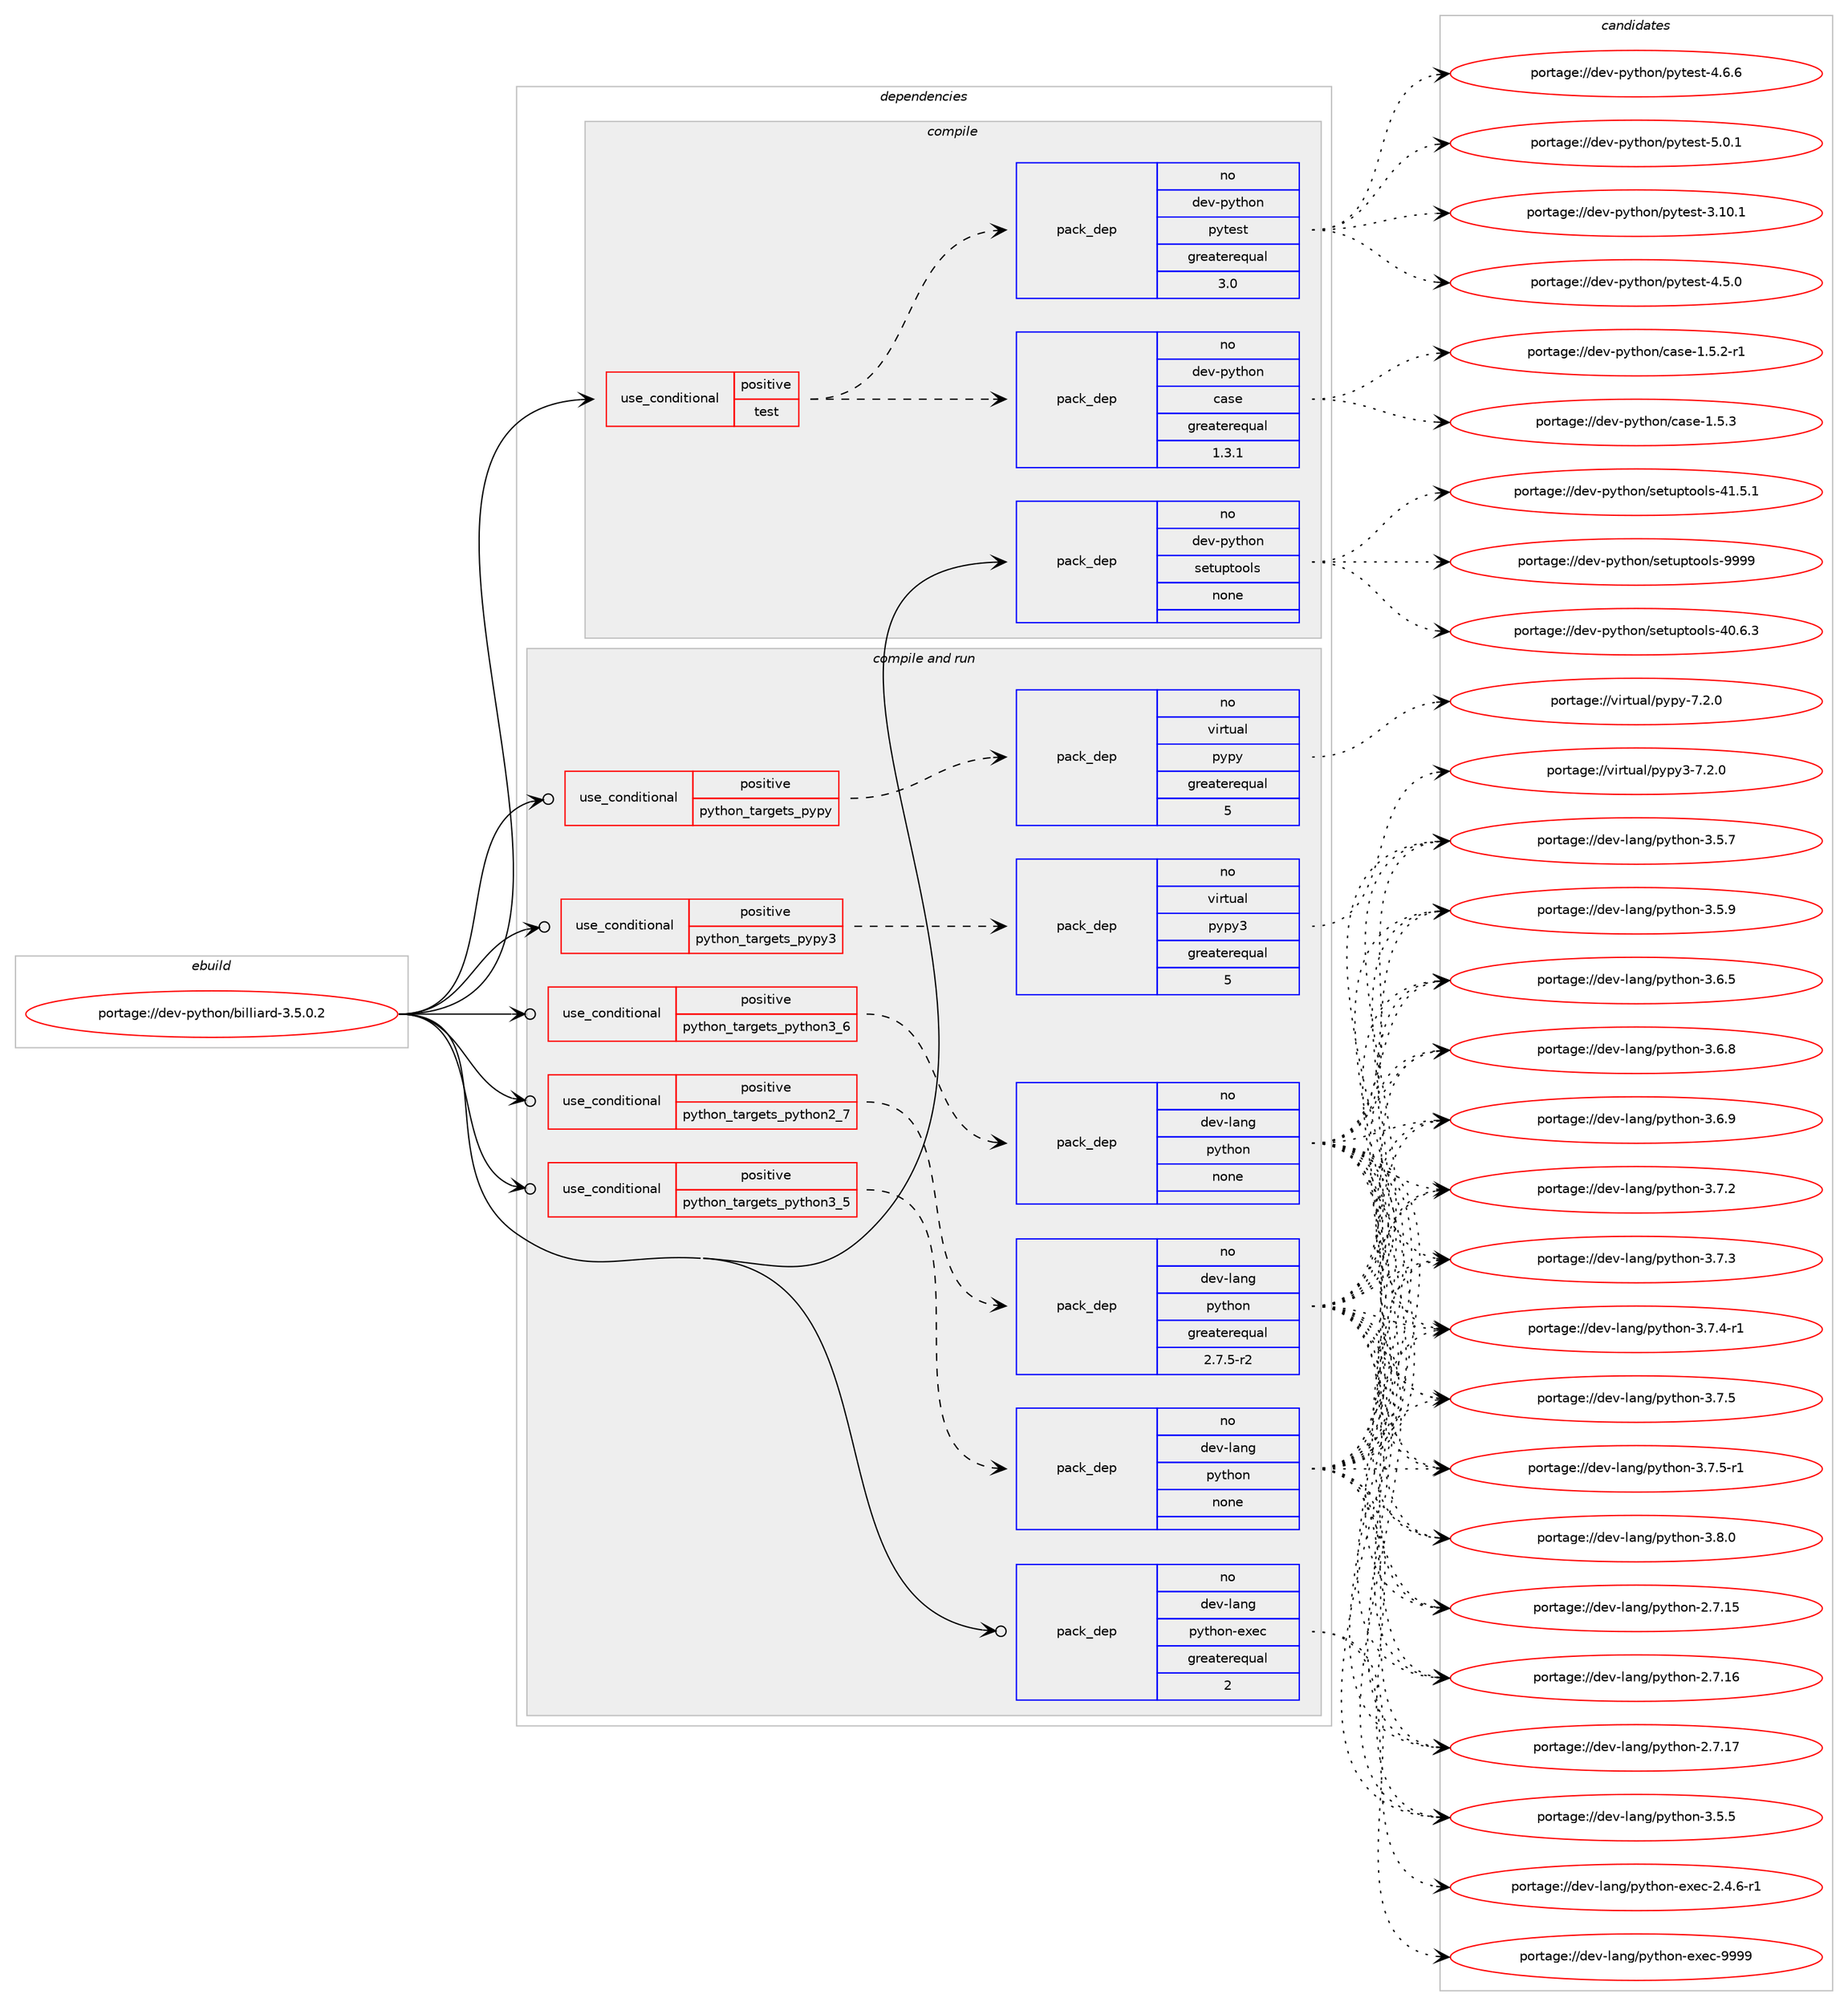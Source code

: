 digraph prolog {

# *************
# Graph options
# *************

newrank=true;
concentrate=true;
compound=true;
graph [rankdir=LR,fontname=Helvetica,fontsize=10,ranksep=1.5];#, ranksep=2.5, nodesep=0.2];
edge  [arrowhead=vee];
node  [fontname=Helvetica,fontsize=10];

# **********
# The ebuild
# **********

subgraph cluster_leftcol {
color=gray;
rank=same;
label=<<i>ebuild</i>>;
id [label="portage://dev-python/billiard-3.5.0.2", color=red, width=4, href="../dev-python/billiard-3.5.0.2.svg"];
}

# ****************
# The dependencies
# ****************

subgraph cluster_midcol {
color=gray;
label=<<i>dependencies</i>>;
subgraph cluster_compile {
fillcolor="#eeeeee";
style=filled;
label=<<i>compile</i>>;
subgraph cond26199 {
dependency131755 [label=<<TABLE BORDER="0" CELLBORDER="1" CELLSPACING="0" CELLPADDING="4"><TR><TD ROWSPAN="3" CELLPADDING="10">use_conditional</TD></TR><TR><TD>positive</TD></TR><TR><TD>test</TD></TR></TABLE>>, shape=none, color=red];
subgraph pack102248 {
dependency131756 [label=<<TABLE BORDER="0" CELLBORDER="1" CELLSPACING="0" CELLPADDING="4" WIDTH="220"><TR><TD ROWSPAN="6" CELLPADDING="30">pack_dep</TD></TR><TR><TD WIDTH="110">no</TD></TR><TR><TD>dev-python</TD></TR><TR><TD>case</TD></TR><TR><TD>greaterequal</TD></TR><TR><TD>1.3.1</TD></TR></TABLE>>, shape=none, color=blue];
}
dependency131755:e -> dependency131756:w [weight=20,style="dashed",arrowhead="vee"];
subgraph pack102249 {
dependency131757 [label=<<TABLE BORDER="0" CELLBORDER="1" CELLSPACING="0" CELLPADDING="4" WIDTH="220"><TR><TD ROWSPAN="6" CELLPADDING="30">pack_dep</TD></TR><TR><TD WIDTH="110">no</TD></TR><TR><TD>dev-python</TD></TR><TR><TD>pytest</TD></TR><TR><TD>greaterequal</TD></TR><TR><TD>3.0</TD></TR></TABLE>>, shape=none, color=blue];
}
dependency131755:e -> dependency131757:w [weight=20,style="dashed",arrowhead="vee"];
}
id:e -> dependency131755:w [weight=20,style="solid",arrowhead="vee"];
subgraph pack102250 {
dependency131758 [label=<<TABLE BORDER="0" CELLBORDER="1" CELLSPACING="0" CELLPADDING="4" WIDTH="220"><TR><TD ROWSPAN="6" CELLPADDING="30">pack_dep</TD></TR><TR><TD WIDTH="110">no</TD></TR><TR><TD>dev-python</TD></TR><TR><TD>setuptools</TD></TR><TR><TD>none</TD></TR><TR><TD></TD></TR></TABLE>>, shape=none, color=blue];
}
id:e -> dependency131758:w [weight=20,style="solid",arrowhead="vee"];
}
subgraph cluster_compileandrun {
fillcolor="#eeeeee";
style=filled;
label=<<i>compile and run</i>>;
subgraph cond26200 {
dependency131759 [label=<<TABLE BORDER="0" CELLBORDER="1" CELLSPACING="0" CELLPADDING="4"><TR><TD ROWSPAN="3" CELLPADDING="10">use_conditional</TD></TR><TR><TD>positive</TD></TR><TR><TD>python_targets_pypy</TD></TR></TABLE>>, shape=none, color=red];
subgraph pack102251 {
dependency131760 [label=<<TABLE BORDER="0" CELLBORDER="1" CELLSPACING="0" CELLPADDING="4" WIDTH="220"><TR><TD ROWSPAN="6" CELLPADDING="30">pack_dep</TD></TR><TR><TD WIDTH="110">no</TD></TR><TR><TD>virtual</TD></TR><TR><TD>pypy</TD></TR><TR><TD>greaterequal</TD></TR><TR><TD>5</TD></TR></TABLE>>, shape=none, color=blue];
}
dependency131759:e -> dependency131760:w [weight=20,style="dashed",arrowhead="vee"];
}
id:e -> dependency131759:w [weight=20,style="solid",arrowhead="odotvee"];
subgraph cond26201 {
dependency131761 [label=<<TABLE BORDER="0" CELLBORDER="1" CELLSPACING="0" CELLPADDING="4"><TR><TD ROWSPAN="3" CELLPADDING="10">use_conditional</TD></TR><TR><TD>positive</TD></TR><TR><TD>python_targets_pypy3</TD></TR></TABLE>>, shape=none, color=red];
subgraph pack102252 {
dependency131762 [label=<<TABLE BORDER="0" CELLBORDER="1" CELLSPACING="0" CELLPADDING="4" WIDTH="220"><TR><TD ROWSPAN="6" CELLPADDING="30">pack_dep</TD></TR><TR><TD WIDTH="110">no</TD></TR><TR><TD>virtual</TD></TR><TR><TD>pypy3</TD></TR><TR><TD>greaterequal</TD></TR><TR><TD>5</TD></TR></TABLE>>, shape=none, color=blue];
}
dependency131761:e -> dependency131762:w [weight=20,style="dashed",arrowhead="vee"];
}
id:e -> dependency131761:w [weight=20,style="solid",arrowhead="odotvee"];
subgraph cond26202 {
dependency131763 [label=<<TABLE BORDER="0" CELLBORDER="1" CELLSPACING="0" CELLPADDING="4"><TR><TD ROWSPAN="3" CELLPADDING="10">use_conditional</TD></TR><TR><TD>positive</TD></TR><TR><TD>python_targets_python2_7</TD></TR></TABLE>>, shape=none, color=red];
subgraph pack102253 {
dependency131764 [label=<<TABLE BORDER="0" CELLBORDER="1" CELLSPACING="0" CELLPADDING="4" WIDTH="220"><TR><TD ROWSPAN="6" CELLPADDING="30">pack_dep</TD></TR><TR><TD WIDTH="110">no</TD></TR><TR><TD>dev-lang</TD></TR><TR><TD>python</TD></TR><TR><TD>greaterequal</TD></TR><TR><TD>2.7.5-r2</TD></TR></TABLE>>, shape=none, color=blue];
}
dependency131763:e -> dependency131764:w [weight=20,style="dashed",arrowhead="vee"];
}
id:e -> dependency131763:w [weight=20,style="solid",arrowhead="odotvee"];
subgraph cond26203 {
dependency131765 [label=<<TABLE BORDER="0" CELLBORDER="1" CELLSPACING="0" CELLPADDING="4"><TR><TD ROWSPAN="3" CELLPADDING="10">use_conditional</TD></TR><TR><TD>positive</TD></TR><TR><TD>python_targets_python3_5</TD></TR></TABLE>>, shape=none, color=red];
subgraph pack102254 {
dependency131766 [label=<<TABLE BORDER="0" CELLBORDER="1" CELLSPACING="0" CELLPADDING="4" WIDTH="220"><TR><TD ROWSPAN="6" CELLPADDING="30">pack_dep</TD></TR><TR><TD WIDTH="110">no</TD></TR><TR><TD>dev-lang</TD></TR><TR><TD>python</TD></TR><TR><TD>none</TD></TR><TR><TD></TD></TR></TABLE>>, shape=none, color=blue];
}
dependency131765:e -> dependency131766:w [weight=20,style="dashed",arrowhead="vee"];
}
id:e -> dependency131765:w [weight=20,style="solid",arrowhead="odotvee"];
subgraph cond26204 {
dependency131767 [label=<<TABLE BORDER="0" CELLBORDER="1" CELLSPACING="0" CELLPADDING="4"><TR><TD ROWSPAN="3" CELLPADDING="10">use_conditional</TD></TR><TR><TD>positive</TD></TR><TR><TD>python_targets_python3_6</TD></TR></TABLE>>, shape=none, color=red];
subgraph pack102255 {
dependency131768 [label=<<TABLE BORDER="0" CELLBORDER="1" CELLSPACING="0" CELLPADDING="4" WIDTH="220"><TR><TD ROWSPAN="6" CELLPADDING="30">pack_dep</TD></TR><TR><TD WIDTH="110">no</TD></TR><TR><TD>dev-lang</TD></TR><TR><TD>python</TD></TR><TR><TD>none</TD></TR><TR><TD></TD></TR></TABLE>>, shape=none, color=blue];
}
dependency131767:e -> dependency131768:w [weight=20,style="dashed",arrowhead="vee"];
}
id:e -> dependency131767:w [weight=20,style="solid",arrowhead="odotvee"];
subgraph pack102256 {
dependency131769 [label=<<TABLE BORDER="0" CELLBORDER="1" CELLSPACING="0" CELLPADDING="4" WIDTH="220"><TR><TD ROWSPAN="6" CELLPADDING="30">pack_dep</TD></TR><TR><TD WIDTH="110">no</TD></TR><TR><TD>dev-lang</TD></TR><TR><TD>python-exec</TD></TR><TR><TD>greaterequal</TD></TR><TR><TD>2</TD></TR></TABLE>>, shape=none, color=blue];
}
id:e -> dependency131769:w [weight=20,style="solid",arrowhead="odotvee"];
}
subgraph cluster_run {
fillcolor="#eeeeee";
style=filled;
label=<<i>run</i>>;
}
}

# **************
# The candidates
# **************

subgraph cluster_choices {
rank=same;
color=gray;
label=<<i>candidates</i>>;

subgraph choice102248 {
color=black;
nodesep=1;
choiceportage100101118451121211161041111104799971151014549465346504511449 [label="portage://dev-python/case-1.5.2-r1", color=red, width=4,href="../dev-python/case-1.5.2-r1.svg"];
choiceportage10010111845112121116104111110479997115101454946534651 [label="portage://dev-python/case-1.5.3", color=red, width=4,href="../dev-python/case-1.5.3.svg"];
dependency131756:e -> choiceportage100101118451121211161041111104799971151014549465346504511449:w [style=dotted,weight="100"];
dependency131756:e -> choiceportage10010111845112121116104111110479997115101454946534651:w [style=dotted,weight="100"];
}
subgraph choice102249 {
color=black;
nodesep=1;
choiceportage100101118451121211161041111104711212111610111511645514649484649 [label="portage://dev-python/pytest-3.10.1", color=red, width=4,href="../dev-python/pytest-3.10.1.svg"];
choiceportage1001011184511212111610411111047112121116101115116455246534648 [label="portage://dev-python/pytest-4.5.0", color=red, width=4,href="../dev-python/pytest-4.5.0.svg"];
choiceportage1001011184511212111610411111047112121116101115116455246544654 [label="portage://dev-python/pytest-4.6.6", color=red, width=4,href="../dev-python/pytest-4.6.6.svg"];
choiceportage1001011184511212111610411111047112121116101115116455346484649 [label="portage://dev-python/pytest-5.0.1", color=red, width=4,href="../dev-python/pytest-5.0.1.svg"];
dependency131757:e -> choiceportage100101118451121211161041111104711212111610111511645514649484649:w [style=dotted,weight="100"];
dependency131757:e -> choiceportage1001011184511212111610411111047112121116101115116455246534648:w [style=dotted,weight="100"];
dependency131757:e -> choiceportage1001011184511212111610411111047112121116101115116455246544654:w [style=dotted,weight="100"];
dependency131757:e -> choiceportage1001011184511212111610411111047112121116101115116455346484649:w [style=dotted,weight="100"];
}
subgraph choice102250 {
color=black;
nodesep=1;
choiceportage100101118451121211161041111104711510111611711211611111110811545524846544651 [label="portage://dev-python/setuptools-40.6.3", color=red, width=4,href="../dev-python/setuptools-40.6.3.svg"];
choiceportage100101118451121211161041111104711510111611711211611111110811545524946534649 [label="portage://dev-python/setuptools-41.5.1", color=red, width=4,href="../dev-python/setuptools-41.5.1.svg"];
choiceportage10010111845112121116104111110471151011161171121161111111081154557575757 [label="portage://dev-python/setuptools-9999", color=red, width=4,href="../dev-python/setuptools-9999.svg"];
dependency131758:e -> choiceportage100101118451121211161041111104711510111611711211611111110811545524846544651:w [style=dotted,weight="100"];
dependency131758:e -> choiceportage100101118451121211161041111104711510111611711211611111110811545524946534649:w [style=dotted,weight="100"];
dependency131758:e -> choiceportage10010111845112121116104111110471151011161171121161111111081154557575757:w [style=dotted,weight="100"];
}
subgraph choice102251 {
color=black;
nodesep=1;
choiceportage1181051141161179710847112121112121455546504648 [label="portage://virtual/pypy-7.2.0", color=red, width=4,href="../virtual/pypy-7.2.0.svg"];
dependency131760:e -> choiceportage1181051141161179710847112121112121455546504648:w [style=dotted,weight="100"];
}
subgraph choice102252 {
color=black;
nodesep=1;
choiceportage118105114116117971084711212111212151455546504648 [label="portage://virtual/pypy3-7.2.0", color=red, width=4,href="../virtual/pypy3-7.2.0.svg"];
dependency131762:e -> choiceportage118105114116117971084711212111212151455546504648:w [style=dotted,weight="100"];
}
subgraph choice102253 {
color=black;
nodesep=1;
choiceportage10010111845108971101034711212111610411111045504655464953 [label="portage://dev-lang/python-2.7.15", color=red, width=4,href="../dev-lang/python-2.7.15.svg"];
choiceportage10010111845108971101034711212111610411111045504655464954 [label="portage://dev-lang/python-2.7.16", color=red, width=4,href="../dev-lang/python-2.7.16.svg"];
choiceportage10010111845108971101034711212111610411111045504655464955 [label="portage://dev-lang/python-2.7.17", color=red, width=4,href="../dev-lang/python-2.7.17.svg"];
choiceportage100101118451089711010347112121116104111110455146534653 [label="portage://dev-lang/python-3.5.5", color=red, width=4,href="../dev-lang/python-3.5.5.svg"];
choiceportage100101118451089711010347112121116104111110455146534655 [label="portage://dev-lang/python-3.5.7", color=red, width=4,href="../dev-lang/python-3.5.7.svg"];
choiceportage100101118451089711010347112121116104111110455146534657 [label="portage://dev-lang/python-3.5.9", color=red, width=4,href="../dev-lang/python-3.5.9.svg"];
choiceportage100101118451089711010347112121116104111110455146544653 [label="portage://dev-lang/python-3.6.5", color=red, width=4,href="../dev-lang/python-3.6.5.svg"];
choiceportage100101118451089711010347112121116104111110455146544656 [label="portage://dev-lang/python-3.6.8", color=red, width=4,href="../dev-lang/python-3.6.8.svg"];
choiceportage100101118451089711010347112121116104111110455146544657 [label="portage://dev-lang/python-3.6.9", color=red, width=4,href="../dev-lang/python-3.6.9.svg"];
choiceportage100101118451089711010347112121116104111110455146554650 [label="portage://dev-lang/python-3.7.2", color=red, width=4,href="../dev-lang/python-3.7.2.svg"];
choiceportage100101118451089711010347112121116104111110455146554651 [label="portage://dev-lang/python-3.7.3", color=red, width=4,href="../dev-lang/python-3.7.3.svg"];
choiceportage1001011184510897110103471121211161041111104551465546524511449 [label="portage://dev-lang/python-3.7.4-r1", color=red, width=4,href="../dev-lang/python-3.7.4-r1.svg"];
choiceportage100101118451089711010347112121116104111110455146554653 [label="portage://dev-lang/python-3.7.5", color=red, width=4,href="../dev-lang/python-3.7.5.svg"];
choiceportage1001011184510897110103471121211161041111104551465546534511449 [label="portage://dev-lang/python-3.7.5-r1", color=red, width=4,href="../dev-lang/python-3.7.5-r1.svg"];
choiceportage100101118451089711010347112121116104111110455146564648 [label="portage://dev-lang/python-3.8.0", color=red, width=4,href="../dev-lang/python-3.8.0.svg"];
dependency131764:e -> choiceportage10010111845108971101034711212111610411111045504655464953:w [style=dotted,weight="100"];
dependency131764:e -> choiceportage10010111845108971101034711212111610411111045504655464954:w [style=dotted,weight="100"];
dependency131764:e -> choiceportage10010111845108971101034711212111610411111045504655464955:w [style=dotted,weight="100"];
dependency131764:e -> choiceportage100101118451089711010347112121116104111110455146534653:w [style=dotted,weight="100"];
dependency131764:e -> choiceportage100101118451089711010347112121116104111110455146534655:w [style=dotted,weight="100"];
dependency131764:e -> choiceportage100101118451089711010347112121116104111110455146534657:w [style=dotted,weight="100"];
dependency131764:e -> choiceportage100101118451089711010347112121116104111110455146544653:w [style=dotted,weight="100"];
dependency131764:e -> choiceportage100101118451089711010347112121116104111110455146544656:w [style=dotted,weight="100"];
dependency131764:e -> choiceportage100101118451089711010347112121116104111110455146544657:w [style=dotted,weight="100"];
dependency131764:e -> choiceportage100101118451089711010347112121116104111110455146554650:w [style=dotted,weight="100"];
dependency131764:e -> choiceportage100101118451089711010347112121116104111110455146554651:w [style=dotted,weight="100"];
dependency131764:e -> choiceportage1001011184510897110103471121211161041111104551465546524511449:w [style=dotted,weight="100"];
dependency131764:e -> choiceportage100101118451089711010347112121116104111110455146554653:w [style=dotted,weight="100"];
dependency131764:e -> choiceportage1001011184510897110103471121211161041111104551465546534511449:w [style=dotted,weight="100"];
dependency131764:e -> choiceportage100101118451089711010347112121116104111110455146564648:w [style=dotted,weight="100"];
}
subgraph choice102254 {
color=black;
nodesep=1;
choiceportage10010111845108971101034711212111610411111045504655464953 [label="portage://dev-lang/python-2.7.15", color=red, width=4,href="../dev-lang/python-2.7.15.svg"];
choiceportage10010111845108971101034711212111610411111045504655464954 [label="portage://dev-lang/python-2.7.16", color=red, width=4,href="../dev-lang/python-2.7.16.svg"];
choiceportage10010111845108971101034711212111610411111045504655464955 [label="portage://dev-lang/python-2.7.17", color=red, width=4,href="../dev-lang/python-2.7.17.svg"];
choiceportage100101118451089711010347112121116104111110455146534653 [label="portage://dev-lang/python-3.5.5", color=red, width=4,href="../dev-lang/python-3.5.5.svg"];
choiceportage100101118451089711010347112121116104111110455146534655 [label="portage://dev-lang/python-3.5.7", color=red, width=4,href="../dev-lang/python-3.5.7.svg"];
choiceportage100101118451089711010347112121116104111110455146534657 [label="portage://dev-lang/python-3.5.9", color=red, width=4,href="../dev-lang/python-3.5.9.svg"];
choiceportage100101118451089711010347112121116104111110455146544653 [label="portage://dev-lang/python-3.6.5", color=red, width=4,href="../dev-lang/python-3.6.5.svg"];
choiceportage100101118451089711010347112121116104111110455146544656 [label="portage://dev-lang/python-3.6.8", color=red, width=4,href="../dev-lang/python-3.6.8.svg"];
choiceportage100101118451089711010347112121116104111110455146544657 [label="portage://dev-lang/python-3.6.9", color=red, width=4,href="../dev-lang/python-3.6.9.svg"];
choiceportage100101118451089711010347112121116104111110455146554650 [label="portage://dev-lang/python-3.7.2", color=red, width=4,href="../dev-lang/python-3.7.2.svg"];
choiceportage100101118451089711010347112121116104111110455146554651 [label="portage://dev-lang/python-3.7.3", color=red, width=4,href="../dev-lang/python-3.7.3.svg"];
choiceportage1001011184510897110103471121211161041111104551465546524511449 [label="portage://dev-lang/python-3.7.4-r1", color=red, width=4,href="../dev-lang/python-3.7.4-r1.svg"];
choiceportage100101118451089711010347112121116104111110455146554653 [label="portage://dev-lang/python-3.7.5", color=red, width=4,href="../dev-lang/python-3.7.5.svg"];
choiceportage1001011184510897110103471121211161041111104551465546534511449 [label="portage://dev-lang/python-3.7.5-r1", color=red, width=4,href="../dev-lang/python-3.7.5-r1.svg"];
choiceportage100101118451089711010347112121116104111110455146564648 [label="portage://dev-lang/python-3.8.0", color=red, width=4,href="../dev-lang/python-3.8.0.svg"];
dependency131766:e -> choiceportage10010111845108971101034711212111610411111045504655464953:w [style=dotted,weight="100"];
dependency131766:e -> choiceportage10010111845108971101034711212111610411111045504655464954:w [style=dotted,weight="100"];
dependency131766:e -> choiceportage10010111845108971101034711212111610411111045504655464955:w [style=dotted,weight="100"];
dependency131766:e -> choiceportage100101118451089711010347112121116104111110455146534653:w [style=dotted,weight="100"];
dependency131766:e -> choiceportage100101118451089711010347112121116104111110455146534655:w [style=dotted,weight="100"];
dependency131766:e -> choiceportage100101118451089711010347112121116104111110455146534657:w [style=dotted,weight="100"];
dependency131766:e -> choiceportage100101118451089711010347112121116104111110455146544653:w [style=dotted,weight="100"];
dependency131766:e -> choiceportage100101118451089711010347112121116104111110455146544656:w [style=dotted,weight="100"];
dependency131766:e -> choiceportage100101118451089711010347112121116104111110455146544657:w [style=dotted,weight="100"];
dependency131766:e -> choiceportage100101118451089711010347112121116104111110455146554650:w [style=dotted,weight="100"];
dependency131766:e -> choiceportage100101118451089711010347112121116104111110455146554651:w [style=dotted,weight="100"];
dependency131766:e -> choiceportage1001011184510897110103471121211161041111104551465546524511449:w [style=dotted,weight="100"];
dependency131766:e -> choiceportage100101118451089711010347112121116104111110455146554653:w [style=dotted,weight="100"];
dependency131766:e -> choiceportage1001011184510897110103471121211161041111104551465546534511449:w [style=dotted,weight="100"];
dependency131766:e -> choiceportage100101118451089711010347112121116104111110455146564648:w [style=dotted,weight="100"];
}
subgraph choice102255 {
color=black;
nodesep=1;
choiceportage10010111845108971101034711212111610411111045504655464953 [label="portage://dev-lang/python-2.7.15", color=red, width=4,href="../dev-lang/python-2.7.15.svg"];
choiceportage10010111845108971101034711212111610411111045504655464954 [label="portage://dev-lang/python-2.7.16", color=red, width=4,href="../dev-lang/python-2.7.16.svg"];
choiceportage10010111845108971101034711212111610411111045504655464955 [label="portage://dev-lang/python-2.7.17", color=red, width=4,href="../dev-lang/python-2.7.17.svg"];
choiceportage100101118451089711010347112121116104111110455146534653 [label="portage://dev-lang/python-3.5.5", color=red, width=4,href="../dev-lang/python-3.5.5.svg"];
choiceportage100101118451089711010347112121116104111110455146534655 [label="portage://dev-lang/python-3.5.7", color=red, width=4,href="../dev-lang/python-3.5.7.svg"];
choiceportage100101118451089711010347112121116104111110455146534657 [label="portage://dev-lang/python-3.5.9", color=red, width=4,href="../dev-lang/python-3.5.9.svg"];
choiceportage100101118451089711010347112121116104111110455146544653 [label="portage://dev-lang/python-3.6.5", color=red, width=4,href="../dev-lang/python-3.6.5.svg"];
choiceportage100101118451089711010347112121116104111110455146544656 [label="portage://dev-lang/python-3.6.8", color=red, width=4,href="../dev-lang/python-3.6.8.svg"];
choiceportage100101118451089711010347112121116104111110455146544657 [label="portage://dev-lang/python-3.6.9", color=red, width=4,href="../dev-lang/python-3.6.9.svg"];
choiceportage100101118451089711010347112121116104111110455146554650 [label="portage://dev-lang/python-3.7.2", color=red, width=4,href="../dev-lang/python-3.7.2.svg"];
choiceportage100101118451089711010347112121116104111110455146554651 [label="portage://dev-lang/python-3.7.3", color=red, width=4,href="../dev-lang/python-3.7.3.svg"];
choiceportage1001011184510897110103471121211161041111104551465546524511449 [label="portage://dev-lang/python-3.7.4-r1", color=red, width=4,href="../dev-lang/python-3.7.4-r1.svg"];
choiceportage100101118451089711010347112121116104111110455146554653 [label="portage://dev-lang/python-3.7.5", color=red, width=4,href="../dev-lang/python-3.7.5.svg"];
choiceportage1001011184510897110103471121211161041111104551465546534511449 [label="portage://dev-lang/python-3.7.5-r1", color=red, width=4,href="../dev-lang/python-3.7.5-r1.svg"];
choiceportage100101118451089711010347112121116104111110455146564648 [label="portage://dev-lang/python-3.8.0", color=red, width=4,href="../dev-lang/python-3.8.0.svg"];
dependency131768:e -> choiceportage10010111845108971101034711212111610411111045504655464953:w [style=dotted,weight="100"];
dependency131768:e -> choiceportage10010111845108971101034711212111610411111045504655464954:w [style=dotted,weight="100"];
dependency131768:e -> choiceportage10010111845108971101034711212111610411111045504655464955:w [style=dotted,weight="100"];
dependency131768:e -> choiceportage100101118451089711010347112121116104111110455146534653:w [style=dotted,weight="100"];
dependency131768:e -> choiceportage100101118451089711010347112121116104111110455146534655:w [style=dotted,weight="100"];
dependency131768:e -> choiceportage100101118451089711010347112121116104111110455146534657:w [style=dotted,weight="100"];
dependency131768:e -> choiceportage100101118451089711010347112121116104111110455146544653:w [style=dotted,weight="100"];
dependency131768:e -> choiceportage100101118451089711010347112121116104111110455146544656:w [style=dotted,weight="100"];
dependency131768:e -> choiceportage100101118451089711010347112121116104111110455146544657:w [style=dotted,weight="100"];
dependency131768:e -> choiceportage100101118451089711010347112121116104111110455146554650:w [style=dotted,weight="100"];
dependency131768:e -> choiceportage100101118451089711010347112121116104111110455146554651:w [style=dotted,weight="100"];
dependency131768:e -> choiceportage1001011184510897110103471121211161041111104551465546524511449:w [style=dotted,weight="100"];
dependency131768:e -> choiceportage100101118451089711010347112121116104111110455146554653:w [style=dotted,weight="100"];
dependency131768:e -> choiceportage1001011184510897110103471121211161041111104551465546534511449:w [style=dotted,weight="100"];
dependency131768:e -> choiceportage100101118451089711010347112121116104111110455146564648:w [style=dotted,weight="100"];
}
subgraph choice102256 {
color=black;
nodesep=1;
choiceportage10010111845108971101034711212111610411111045101120101994550465246544511449 [label="portage://dev-lang/python-exec-2.4.6-r1", color=red, width=4,href="../dev-lang/python-exec-2.4.6-r1.svg"];
choiceportage10010111845108971101034711212111610411111045101120101994557575757 [label="portage://dev-lang/python-exec-9999", color=red, width=4,href="../dev-lang/python-exec-9999.svg"];
dependency131769:e -> choiceportage10010111845108971101034711212111610411111045101120101994550465246544511449:w [style=dotted,weight="100"];
dependency131769:e -> choiceportage10010111845108971101034711212111610411111045101120101994557575757:w [style=dotted,weight="100"];
}
}

}
